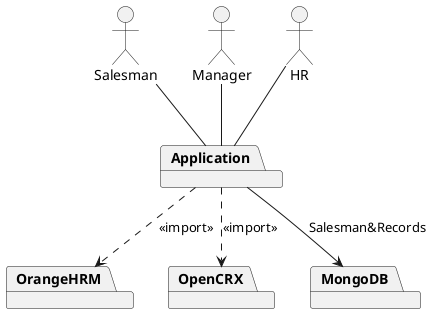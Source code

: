 @startuml
'https://plantuml.com/object-diagram

actor Salesman
actor Manager
actor HR

package Application {
}

package OrangeHRM {
}

package OpenCRX {
}

package MongoDB {
}

Salesman -- Application
Manager -- Application
HR -- Application

Application ..> OrangeHRM :<<import>>
Application ..> OpenCRX : <<import>>
Application --> MongoDB : Salesman&Records

@enduml
